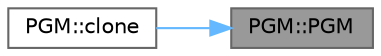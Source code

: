 digraph "PGM::PGM"
{
 // INTERACTIVE_SVG=YES
 // LATEX_PDF_SIZE
  bgcolor="transparent";
  edge [fontname=Helvetica,fontsize=10,labelfontname=Helvetica,labelfontsize=10];
  node [fontname=Helvetica,fontsize=10,shape=box,height=0.2,width=0.4];
  rankdir="RL";
  Node1 [id="Node000001",label="PGM::PGM",height=0.2,width=0.4,color="gray40", fillcolor="grey60", style="filled", fontcolor="black",tooltip=" "];
  Node1 -> Node2 [id="edge1_Node000001_Node000002",dir="back",color="steelblue1",style="solid",tooltip=" "];
  Node2 [id="Node000002",label="PGM::clone",height=0.2,width=0.4,color="grey40", fillcolor="white", style="filled",URL="$class_p_g_m.html#abf084cc859a2fd6ee9a0080f74a3651d",tooltip="Creates a deep copy of the file."];
}

